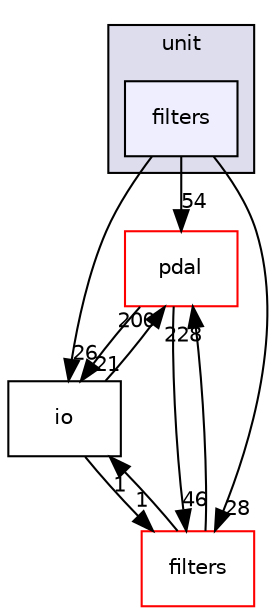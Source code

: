 digraph "pdal/test/unit/filters" {
  compound=true
  node [ fontsize="10", fontname="Helvetica"];
  edge [ labelfontsize="10", labelfontname="Helvetica"];
  subgraph clusterdir_0bee77d4317ae7bab1cabfbf614fba15 {
    graph [ bgcolor="#ddddee", pencolor="black", label="unit" fontname="Helvetica", fontsize="10", URL="dir_0bee77d4317ae7bab1cabfbf614fba15.html"]
  dir_0ba62e8d899838bebbd501f6e513c73c [shape=box, label="filters", style="filled", fillcolor="#eeeeff", pencolor="black", URL="dir_0ba62e8d899838bebbd501f6e513c73c.html"];
  }
  dir_37e2adedb6e706efcbfadb5213756005 [shape=box label="pdal" fillcolor="white" style="filled" color="red" URL="dir_37e2adedb6e706efcbfadb5213756005.html"];
  dir_1d5bbadd870fe047ff237b24e55617ae [shape=box label="io" URL="dir_1d5bbadd870fe047ff237b24e55617ae.html"];
  dir_9348238a26585a7e0b208544997ebe2f [shape=box label="filters" fillcolor="white" style="filled" color="red" URL="dir_9348238a26585a7e0b208544997ebe2f.html"];
  dir_37e2adedb6e706efcbfadb5213756005->dir_1d5bbadd870fe047ff237b24e55617ae [headlabel="21", labeldistance=1.5 headhref="dir_000050_000044.html"];
  dir_37e2adedb6e706efcbfadb5213756005->dir_9348238a26585a7e0b208544997ebe2f [headlabel="46", labeldistance=1.5 headhref="dir_000050_000042.html"];
  dir_0ba62e8d899838bebbd501f6e513c73c->dir_37e2adedb6e706efcbfadb5213756005 [headlabel="54", labeldistance=1.5 headhref="dir_000110_000050.html"];
  dir_0ba62e8d899838bebbd501f6e513c73c->dir_1d5bbadd870fe047ff237b24e55617ae [headlabel="26", labeldistance=1.5 headhref="dir_000110_000044.html"];
  dir_0ba62e8d899838bebbd501f6e513c73c->dir_9348238a26585a7e0b208544997ebe2f [headlabel="28", labeldistance=1.5 headhref="dir_000110_000042.html"];
  dir_1d5bbadd870fe047ff237b24e55617ae->dir_37e2adedb6e706efcbfadb5213756005 [headlabel="200", labeldistance=1.5 headhref="dir_000044_000050.html"];
  dir_1d5bbadd870fe047ff237b24e55617ae->dir_9348238a26585a7e0b208544997ebe2f [headlabel="1", labeldistance=1.5 headhref="dir_000044_000042.html"];
  dir_9348238a26585a7e0b208544997ebe2f->dir_37e2adedb6e706efcbfadb5213756005 [headlabel="228", labeldistance=1.5 headhref="dir_000042_000050.html"];
  dir_9348238a26585a7e0b208544997ebe2f->dir_1d5bbadd870fe047ff237b24e55617ae [headlabel="1", labeldistance=1.5 headhref="dir_000042_000044.html"];
}
